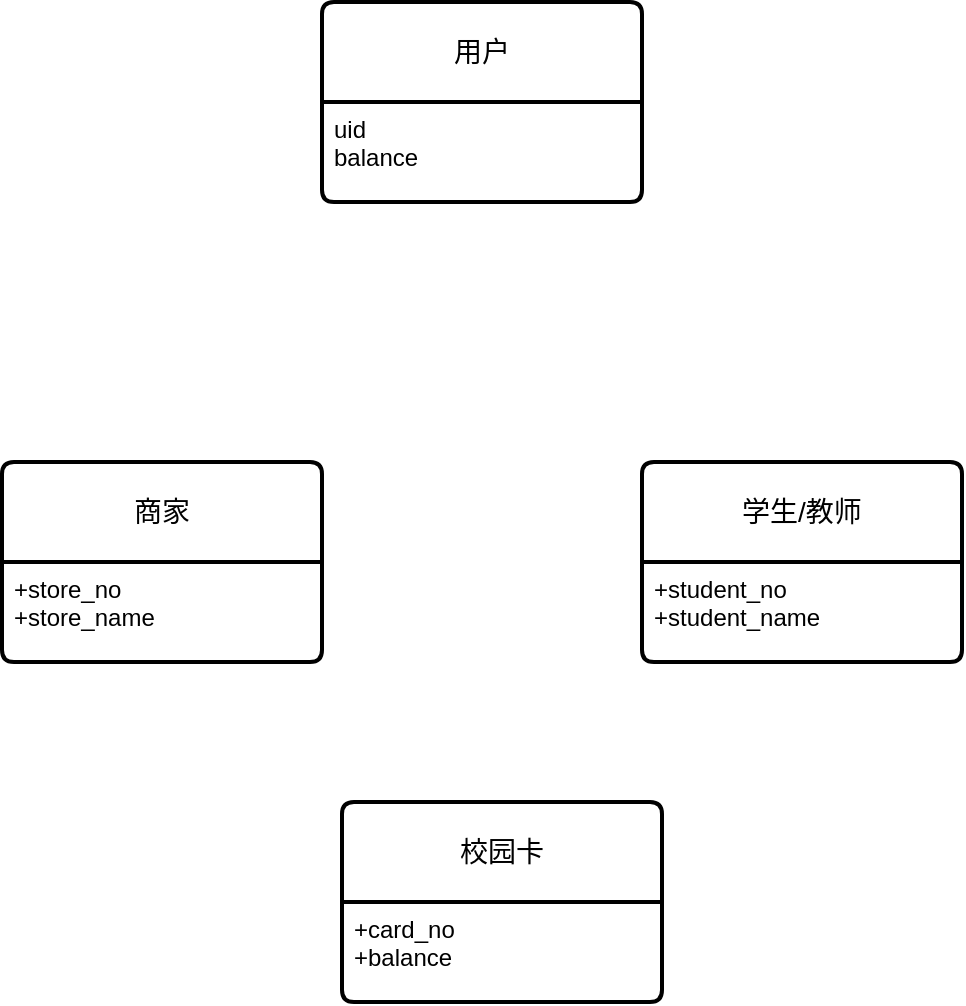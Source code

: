 <mxfile version="24.7.4">
  <diagram name="第 1 页" id="tQ-AfsL5KjRh9j0H5AqX">
    <mxGraphModel dx="659" dy="492" grid="1" gridSize="10" guides="1" tooltips="1" connect="1" arrows="1" fold="1" page="1" pageScale="1" pageWidth="827" pageHeight="1169" math="0" shadow="0">
      <root>
        <mxCell id="0" />
        <mxCell id="1" parent="0" />
        <mxCell id="bsNTXk9c0rtr0lj0yAxJ-3" value="商家" style="swimlane;childLayout=stackLayout;horizontal=1;startSize=50;horizontalStack=0;rounded=1;fontSize=14;fontStyle=0;strokeWidth=2;resizeParent=0;resizeLast=1;shadow=0;dashed=0;align=center;arcSize=4;whiteSpace=wrap;html=1;" vertex="1" parent="1">
          <mxGeometry x="120" y="340" width="160" height="100" as="geometry" />
        </mxCell>
        <mxCell id="bsNTXk9c0rtr0lj0yAxJ-4" value="+store_no&lt;br&gt;+store_name" style="align=left;strokeColor=none;fillColor=none;spacingLeft=4;fontSize=12;verticalAlign=top;resizable=0;rotatable=0;part=1;html=1;" vertex="1" parent="bsNTXk9c0rtr0lj0yAxJ-3">
          <mxGeometry y="50" width="160" height="50" as="geometry" />
        </mxCell>
        <mxCell id="bsNTXk9c0rtr0lj0yAxJ-5" value="校园卡" style="swimlane;childLayout=stackLayout;horizontal=1;startSize=50;horizontalStack=0;rounded=1;fontSize=14;fontStyle=0;strokeWidth=2;resizeParent=0;resizeLast=1;shadow=0;dashed=0;align=center;arcSize=4;whiteSpace=wrap;html=1;" vertex="1" parent="1">
          <mxGeometry x="290" y="510" width="160" height="100" as="geometry">
            <mxRectangle x="280" y="340" width="80" height="50" as="alternateBounds" />
          </mxGeometry>
        </mxCell>
        <mxCell id="bsNTXk9c0rtr0lj0yAxJ-6" value="+card_no&lt;br&gt;+balance" style="align=left;strokeColor=none;fillColor=none;spacingLeft=4;fontSize=12;verticalAlign=top;resizable=0;rotatable=0;part=1;html=1;" vertex="1" parent="bsNTXk9c0rtr0lj0yAxJ-5">
          <mxGeometry y="50" width="160" height="50" as="geometry" />
        </mxCell>
        <mxCell id="bsNTXk9c0rtr0lj0yAxJ-7" value="用户" style="swimlane;childLayout=stackLayout;horizontal=1;startSize=50;horizontalStack=0;rounded=1;fontSize=14;fontStyle=0;strokeWidth=2;resizeParent=0;resizeLast=1;shadow=0;dashed=0;align=center;arcSize=4;whiteSpace=wrap;html=1;" vertex="1" parent="1">
          <mxGeometry x="280" y="110" width="160" height="100" as="geometry">
            <mxRectangle x="280" y="340" width="80" height="50" as="alternateBounds" />
          </mxGeometry>
        </mxCell>
        <mxCell id="bsNTXk9c0rtr0lj0yAxJ-8" value="uid&lt;br&gt;balance" style="align=left;strokeColor=none;fillColor=none;spacingLeft=4;fontSize=12;verticalAlign=top;resizable=0;rotatable=0;part=1;html=1;" vertex="1" parent="bsNTXk9c0rtr0lj0yAxJ-7">
          <mxGeometry y="50" width="160" height="50" as="geometry" />
        </mxCell>
        <mxCell id="bsNTXk9c0rtr0lj0yAxJ-9" value="学生/教师" style="swimlane;childLayout=stackLayout;horizontal=1;startSize=50;horizontalStack=0;rounded=1;fontSize=14;fontStyle=0;strokeWidth=2;resizeParent=0;resizeLast=1;shadow=0;dashed=0;align=center;arcSize=4;whiteSpace=wrap;html=1;" vertex="1" parent="1">
          <mxGeometry x="440" y="340" width="160" height="100" as="geometry" />
        </mxCell>
        <mxCell id="bsNTXk9c0rtr0lj0yAxJ-11" value="+student_no&lt;br&gt;+student_name" style="align=left;strokeColor=none;fillColor=none;spacingLeft=4;fontSize=12;verticalAlign=top;resizable=0;rotatable=0;part=1;html=1;" vertex="1" parent="bsNTXk9c0rtr0lj0yAxJ-9">
          <mxGeometry y="50" width="160" height="50" as="geometry" />
        </mxCell>
      </root>
    </mxGraphModel>
  </diagram>
</mxfile>
